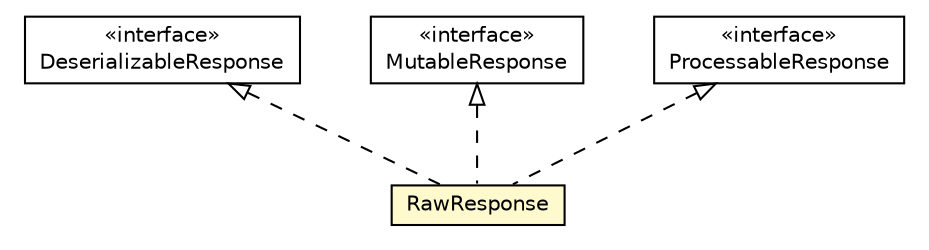 #!/usr/local/bin/dot
#
# Class diagram 
# Generated by UMLGraph version R5_6-24-gf6e263 (http://www.umlgraph.org/)
#

digraph G {
	edge [fontname="Helvetica",fontsize=10,labelfontname="Helvetica",labelfontsize=10];
	node [fontname="Helvetica",fontsize=10,shape=plaintext];
	nodesep=0.25;
	ranksep=0.5;
	// io.reinert.requestor.core.RawResponse
	c57460 [label=<<table title="io.reinert.requestor.core.RawResponse" border="0" cellborder="1" cellspacing="0" cellpadding="2" port="p" bgcolor="lemonChiffon" href="./RawResponse.html">
		<tr><td><table border="0" cellspacing="0" cellpadding="1">
<tr><td align="center" balign="center"> RawResponse </td></tr>
		</table></td></tr>
		</table>>, URL="./RawResponse.html", fontname="Helvetica", fontcolor="black", fontsize=10.0];
	// io.reinert.requestor.core.DeserializableResponse
	c57466 [label=<<table title="io.reinert.requestor.core.DeserializableResponse" border="0" cellborder="1" cellspacing="0" cellpadding="2" port="p" href="./DeserializableResponse.html">
		<tr><td><table border="0" cellspacing="0" cellpadding="1">
<tr><td align="center" balign="center"> &#171;interface&#187; </td></tr>
<tr><td align="center" balign="center"> DeserializableResponse </td></tr>
		</table></td></tr>
		</table>>, URL="./DeserializableResponse.html", fontname="Helvetica", fontcolor="black", fontsize=10.0];
	// io.reinert.requestor.core.MutableResponse
	c57532 [label=<<table title="io.reinert.requestor.core.MutableResponse" border="0" cellborder="1" cellspacing="0" cellpadding="2" port="p" href="./MutableResponse.html">
		<tr><td><table border="0" cellspacing="0" cellpadding="1">
<tr><td align="center" balign="center"> &#171;interface&#187; </td></tr>
<tr><td align="center" balign="center"> MutableResponse </td></tr>
		</table></td></tr>
		</table>>, URL="./MutableResponse.html", fontname="Helvetica", fontcolor="black", fontsize=10.0];
	// io.reinert.requestor.core.ProcessableResponse
	c57571 [label=<<table title="io.reinert.requestor.core.ProcessableResponse" border="0" cellborder="1" cellspacing="0" cellpadding="2" port="p" href="./ProcessableResponse.html">
		<tr><td><table border="0" cellspacing="0" cellpadding="1">
<tr><td align="center" balign="center"> &#171;interface&#187; </td></tr>
<tr><td align="center" balign="center"> ProcessableResponse </td></tr>
		</table></td></tr>
		</table>>, URL="./ProcessableResponse.html", fontname="Helvetica", fontcolor="black", fontsize=10.0];
	//io.reinert.requestor.core.RawResponse implements io.reinert.requestor.core.MutableResponse
	c57532:p -> c57460:p [dir=back,arrowtail=empty,style=dashed];
	//io.reinert.requestor.core.RawResponse implements io.reinert.requestor.core.DeserializableResponse
	c57466:p -> c57460:p [dir=back,arrowtail=empty,style=dashed];
	//io.reinert.requestor.core.RawResponse implements io.reinert.requestor.core.ProcessableResponse
	c57571:p -> c57460:p [dir=back,arrowtail=empty,style=dashed];
}

